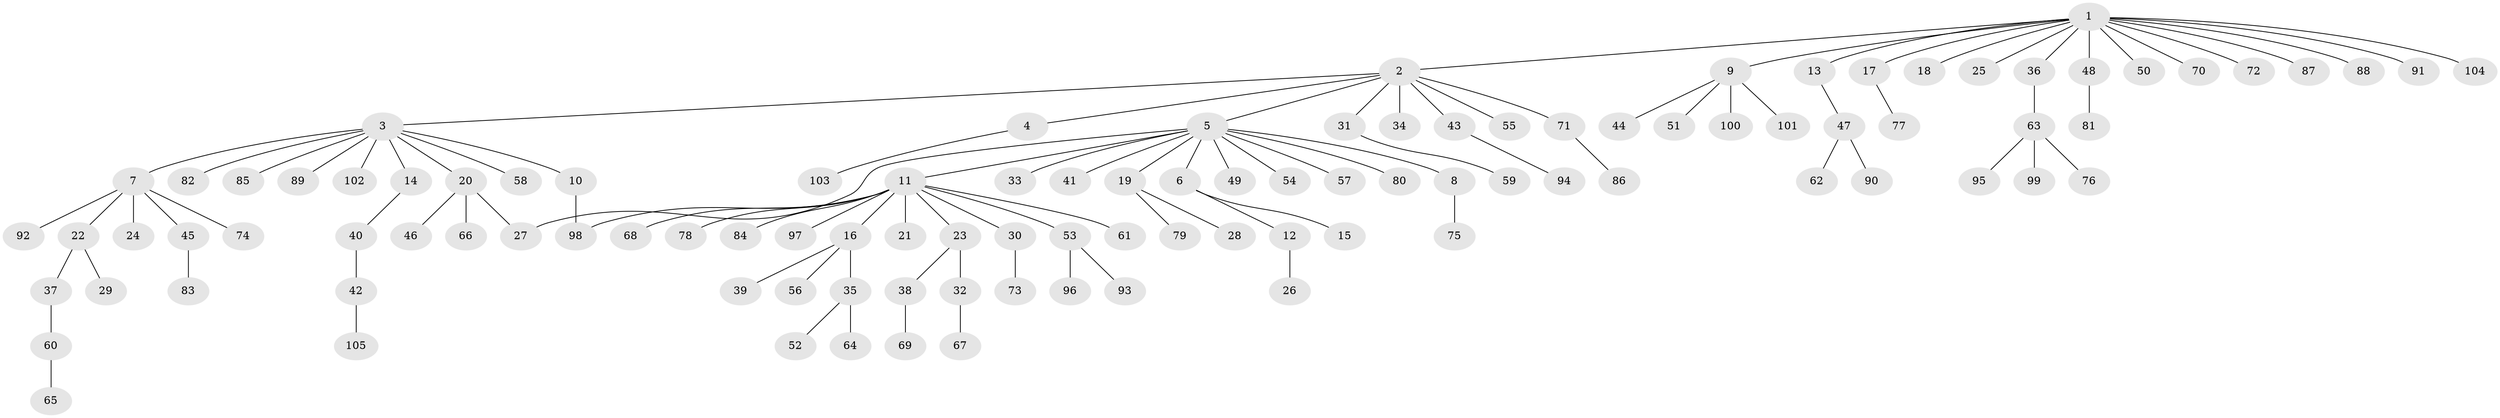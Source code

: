 // coarse degree distribution, {15: 0.01282051282051282, 9: 0.01282051282051282, 10: 0.01282051282051282, 1: 0.7435897435897436, 11: 0.02564102564102564, 2: 0.08974358974358974, 7: 0.01282051282051282, 4: 0.02564102564102564, 3: 0.0641025641025641}
// Generated by graph-tools (version 1.1) at 2025/41/03/06/25 10:41:46]
// undirected, 105 vertices, 106 edges
graph export_dot {
graph [start="1"]
  node [color=gray90,style=filled];
  1;
  2;
  3;
  4;
  5;
  6;
  7;
  8;
  9;
  10;
  11;
  12;
  13;
  14;
  15;
  16;
  17;
  18;
  19;
  20;
  21;
  22;
  23;
  24;
  25;
  26;
  27;
  28;
  29;
  30;
  31;
  32;
  33;
  34;
  35;
  36;
  37;
  38;
  39;
  40;
  41;
  42;
  43;
  44;
  45;
  46;
  47;
  48;
  49;
  50;
  51;
  52;
  53;
  54;
  55;
  56;
  57;
  58;
  59;
  60;
  61;
  62;
  63;
  64;
  65;
  66;
  67;
  68;
  69;
  70;
  71;
  72;
  73;
  74;
  75;
  76;
  77;
  78;
  79;
  80;
  81;
  82;
  83;
  84;
  85;
  86;
  87;
  88;
  89;
  90;
  91;
  92;
  93;
  94;
  95;
  96;
  97;
  98;
  99;
  100;
  101;
  102;
  103;
  104;
  105;
  1 -- 2;
  1 -- 9;
  1 -- 13;
  1 -- 17;
  1 -- 18;
  1 -- 25;
  1 -- 36;
  1 -- 48;
  1 -- 50;
  1 -- 70;
  1 -- 72;
  1 -- 87;
  1 -- 88;
  1 -- 91;
  1 -- 104;
  2 -- 3;
  2 -- 4;
  2 -- 5;
  2 -- 31;
  2 -- 34;
  2 -- 43;
  2 -- 55;
  2 -- 71;
  3 -- 7;
  3 -- 10;
  3 -- 14;
  3 -- 20;
  3 -- 58;
  3 -- 82;
  3 -- 85;
  3 -- 89;
  3 -- 102;
  4 -- 103;
  5 -- 6;
  5 -- 8;
  5 -- 11;
  5 -- 19;
  5 -- 27;
  5 -- 33;
  5 -- 41;
  5 -- 49;
  5 -- 54;
  5 -- 57;
  5 -- 80;
  6 -- 12;
  6 -- 15;
  7 -- 22;
  7 -- 24;
  7 -- 45;
  7 -- 74;
  7 -- 92;
  8 -- 75;
  9 -- 44;
  9 -- 51;
  9 -- 100;
  9 -- 101;
  10 -- 98;
  11 -- 16;
  11 -- 21;
  11 -- 23;
  11 -- 30;
  11 -- 53;
  11 -- 61;
  11 -- 68;
  11 -- 78;
  11 -- 84;
  11 -- 97;
  11 -- 98;
  12 -- 26;
  13 -- 47;
  14 -- 40;
  16 -- 35;
  16 -- 39;
  16 -- 56;
  17 -- 77;
  19 -- 28;
  19 -- 79;
  20 -- 27;
  20 -- 46;
  20 -- 66;
  22 -- 29;
  22 -- 37;
  23 -- 32;
  23 -- 38;
  30 -- 73;
  31 -- 59;
  32 -- 67;
  35 -- 52;
  35 -- 64;
  36 -- 63;
  37 -- 60;
  38 -- 69;
  40 -- 42;
  42 -- 105;
  43 -- 94;
  45 -- 83;
  47 -- 62;
  47 -- 90;
  48 -- 81;
  53 -- 93;
  53 -- 96;
  60 -- 65;
  63 -- 76;
  63 -- 95;
  63 -- 99;
  71 -- 86;
}
